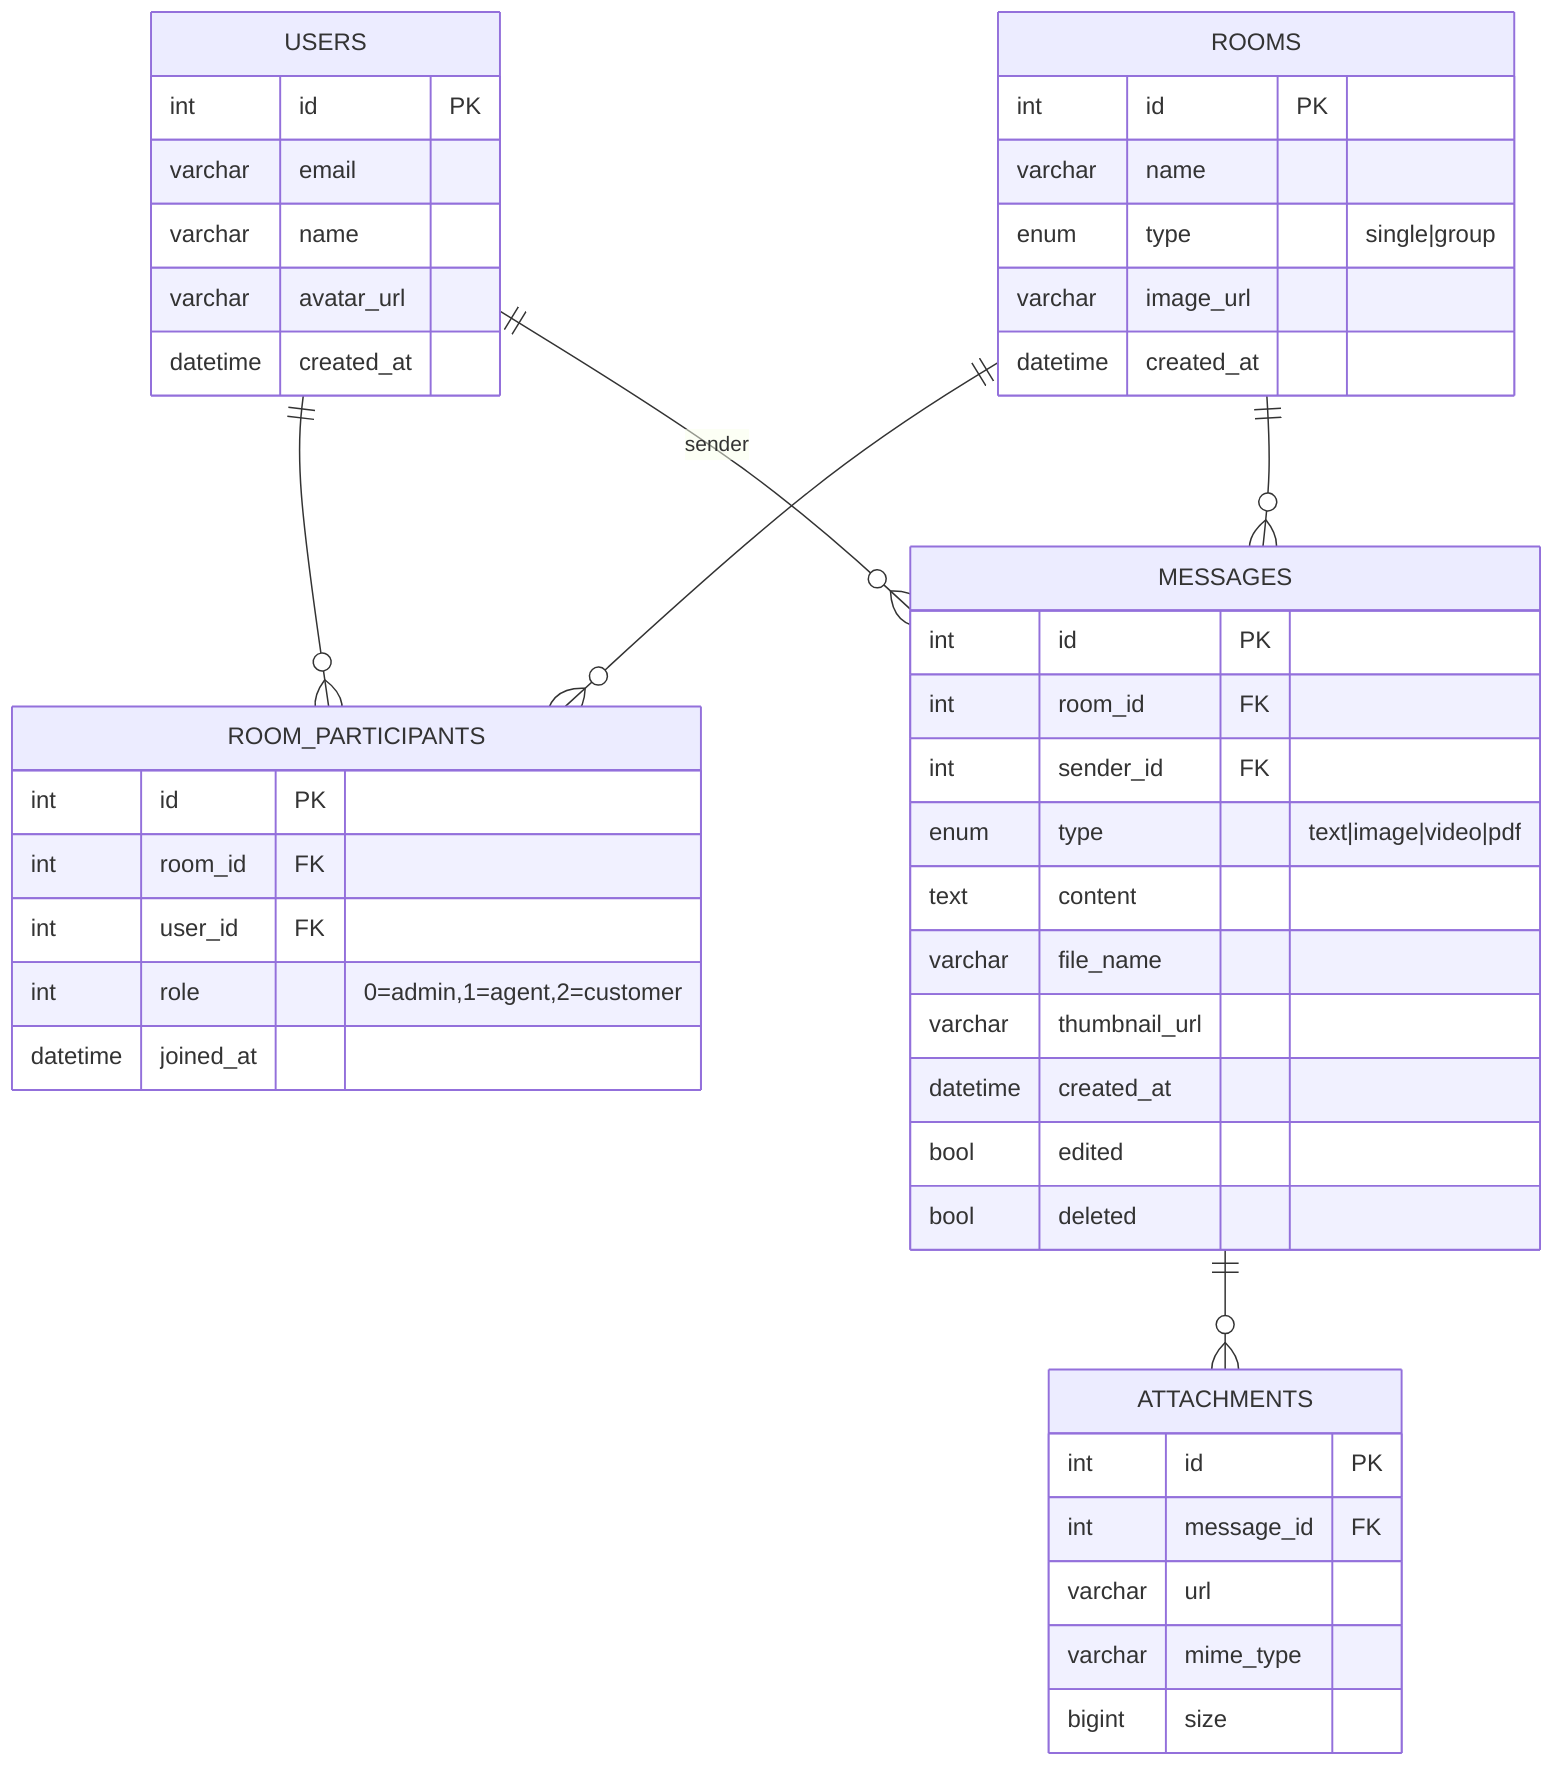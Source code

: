 erDiagram
  USERS {
    int id PK
    varchar email
    varchar name
    varchar avatar_url
    datetime created_at
  }
  ROOMS {
    int id PK
    varchar name
    enum type "single|group"
    varchar image_url
    datetime created_at
  }
  ROOM_PARTICIPANTS {
    int id PK
    int room_id FK
    int user_id FK
    int role  "0=admin,1=agent,2=customer"
    datetime joined_at
  }
  MESSAGES {
    int id PK
    int room_id FK
    int sender_id FK
    enum type "text|image|video|pdf"
    text content
    varchar file_name
    varchar thumbnail_url
    datetime created_at
    bool edited
    bool deleted
  }
  ATTACHMENTS {
    int id PK
    int message_id FK
    varchar url
    varchar mime_type
    bigint size
  }

  USERS ||--o{ ROOM_PARTICIPANTS : ""
  ROOMS ||--o{ ROOM_PARTICIPANTS : ""
  ROOMS ||--o{ MESSAGES : ""
  USERS ||--o{ MESSAGES : "sender"
  MESSAGES ||--o{ ATTACHMENTS : ""